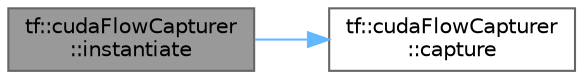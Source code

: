 digraph "tf::cudaFlowCapturer::instantiate"
{
 // LATEX_PDF_SIZE
  bgcolor="transparent";
  edge [fontname=Helvetica,fontsize=10,labelfontname=Helvetica,labelfontsize=10];
  node [fontname=Helvetica,fontsize=10,shape=box,height=0.2,width=0.4];
  rankdir="LR";
  Node1 [id="Node000001",label="tf::cudaFlowCapturer\l::instantiate",height=0.2,width=0.4,color="gray40", fillcolor="grey60", style="filled", fontcolor="black",tooltip="instantiates an executable graph from this cudaflow capturer"];
  Node1 -> Node2 [id="edge1_Node000001_Node000002",color="steelblue1",style="solid",tooltip=" "];
  Node2 [id="Node000002",label="tf::cudaFlowCapturer\l::capture",height=0.2,width=0.4,color="grey40", fillcolor="white", style="filled",URL="$classtf_1_1cuda_flow_capturer.html#a31f29772f4713848c1b0ff1a66a3dcc3",tooltip="captures the cudaFlow and turns it into a CUDA Graph"];
}
